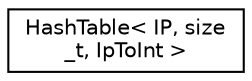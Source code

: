 digraph "Graphical Class Hierarchy"
{
 // LATEX_PDF_SIZE
  edge [fontname="Helvetica",fontsize="10",labelfontname="Helvetica",labelfontsize="10"];
  node [fontname="Helvetica",fontsize="10",shape=record];
  rankdir="LR";
  Node0 [label="HashTable\< IP, size\l_t, IpToInt \>",height=0.2,width=0.4,color="black", fillcolor="white", style="filled",URL="$classHashTable.html",tooltip=" "];
}
